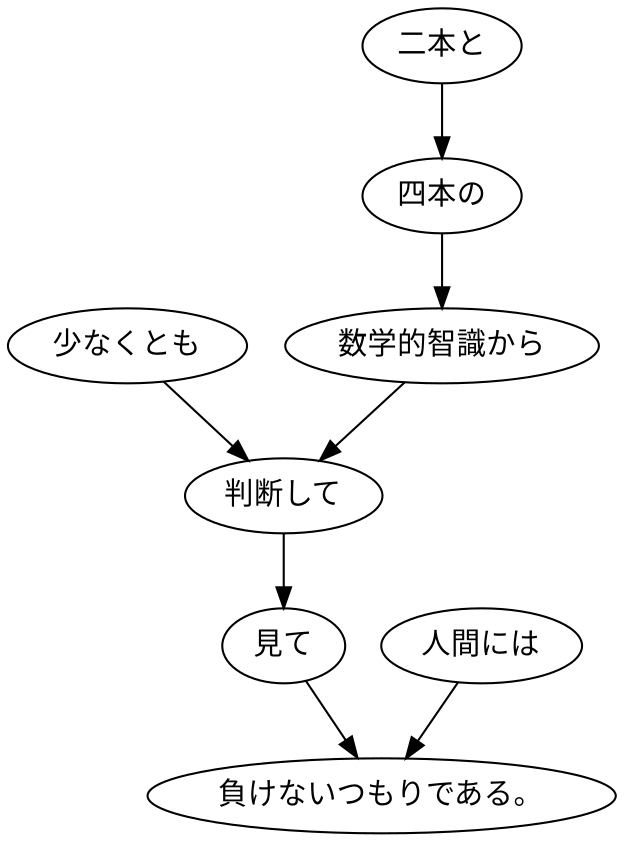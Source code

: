 digraph graph4030 {
	node0 [label="少なくとも"];
	node1 [label="二本と"];
	node2 [label="四本の"];
	node3 [label="数学的智識から"];
	node4 [label="判断して"];
	node5 [label="見て"];
	node6 [label="人間には"];
	node7 [label="負けないつもりである。"];
	node0 -> node4;
	node1 -> node2;
	node2 -> node3;
	node3 -> node4;
	node4 -> node5;
	node5 -> node7;
	node6 -> node7;
}
